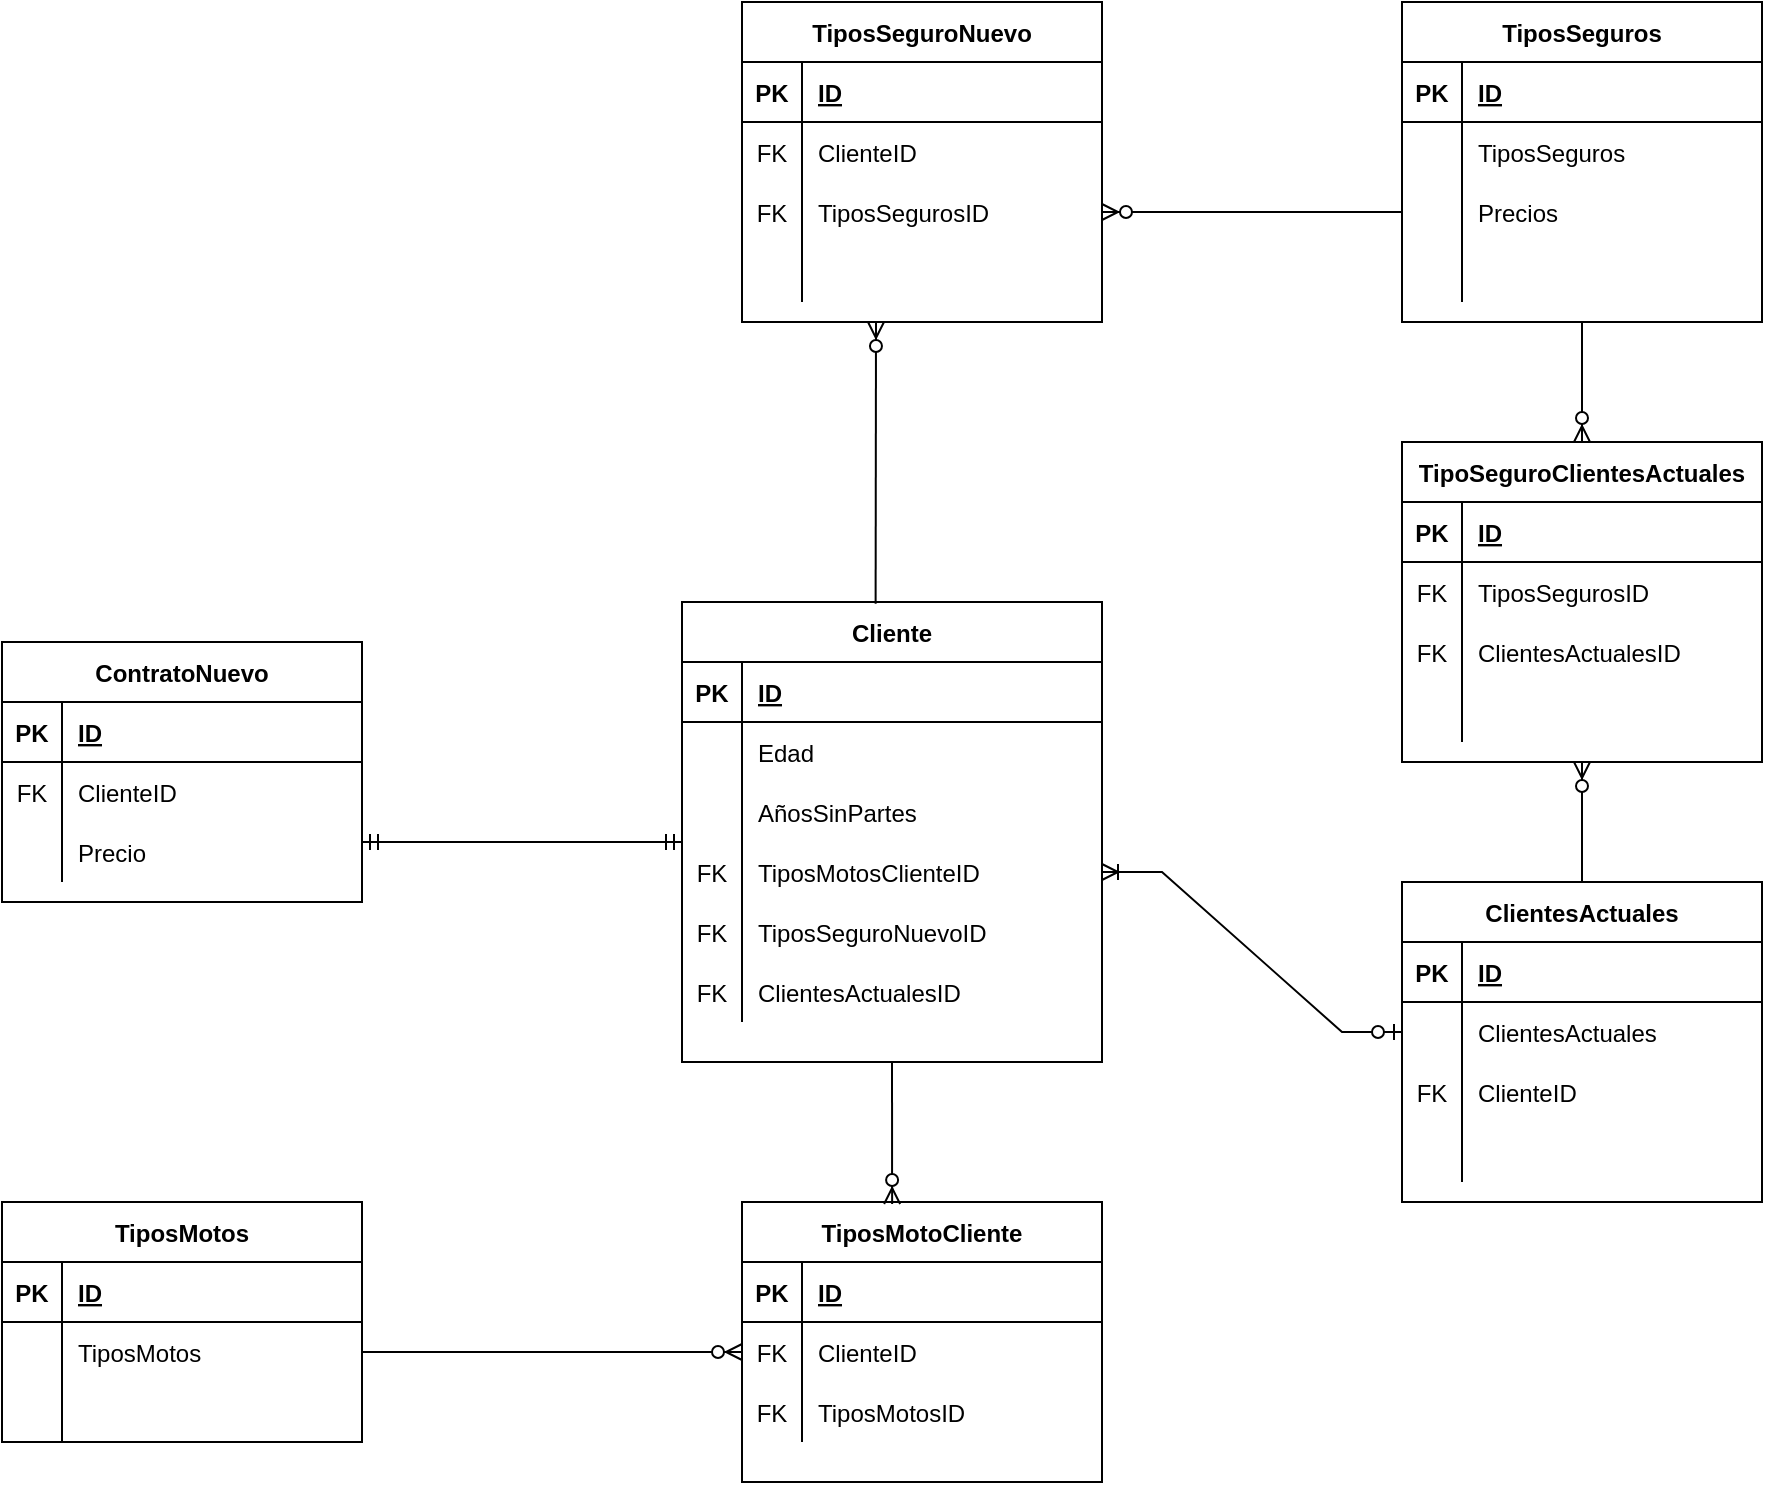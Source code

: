 <mxfile version="15.4.3" type="github">
  <diagram id="MGMmXEbCB--CvfR5ZTO_" name="Page-1">
    <mxGraphModel dx="2249" dy="1963" grid="1" gridSize="10" guides="1" tooltips="1" connect="1" arrows="1" fold="1" page="1" pageScale="1" pageWidth="827" pageHeight="1169" math="0" shadow="0">
      <root>
        <mxCell id="0" />
        <mxCell id="1" parent="0" />
        <mxCell id="Jpu32z4uMut7vai23h72-1" value="Cliente" style="shape=table;startSize=30;container=1;collapsible=1;childLayout=tableLayout;fixedRows=1;rowLines=0;fontStyle=1;align=center;resizeLast=1;" parent="1" vertex="1">
          <mxGeometry x="280" y="260" width="210" height="230" as="geometry" />
        </mxCell>
        <mxCell id="Jpu32z4uMut7vai23h72-2" value="" style="shape=partialRectangle;collapsible=0;dropTarget=0;pointerEvents=0;fillColor=none;top=0;left=0;bottom=1;right=0;points=[[0,0.5],[1,0.5]];portConstraint=eastwest;" parent="Jpu32z4uMut7vai23h72-1" vertex="1">
          <mxGeometry y="30" width="210" height="30" as="geometry" />
        </mxCell>
        <mxCell id="Jpu32z4uMut7vai23h72-3" value="PK" style="shape=partialRectangle;connectable=0;fillColor=none;top=0;left=0;bottom=0;right=0;fontStyle=1;overflow=hidden;" parent="Jpu32z4uMut7vai23h72-2" vertex="1">
          <mxGeometry width="30" height="30" as="geometry">
            <mxRectangle width="30" height="30" as="alternateBounds" />
          </mxGeometry>
        </mxCell>
        <mxCell id="Jpu32z4uMut7vai23h72-4" value="ID" style="shape=partialRectangle;connectable=0;fillColor=none;top=0;left=0;bottom=0;right=0;align=left;spacingLeft=6;fontStyle=5;overflow=hidden;" parent="Jpu32z4uMut7vai23h72-2" vertex="1">
          <mxGeometry x="30" width="180" height="30" as="geometry">
            <mxRectangle width="180" height="30" as="alternateBounds" />
          </mxGeometry>
        </mxCell>
        <mxCell id="euBVYlFHVU6RpkwEVcd1-79" value="" style="shape=partialRectangle;collapsible=0;dropTarget=0;pointerEvents=0;fillColor=none;top=0;left=0;bottom=0;right=0;points=[[0,0.5],[1,0.5]];portConstraint=eastwest;" vertex="1" parent="Jpu32z4uMut7vai23h72-1">
          <mxGeometry y="60" width="210" height="30" as="geometry" />
        </mxCell>
        <mxCell id="euBVYlFHVU6RpkwEVcd1-80" value="" style="shape=partialRectangle;connectable=0;fillColor=none;top=0;left=0;bottom=0;right=0;editable=1;overflow=hidden;" vertex="1" parent="euBVYlFHVU6RpkwEVcd1-79">
          <mxGeometry width="30" height="30" as="geometry">
            <mxRectangle width="30" height="30" as="alternateBounds" />
          </mxGeometry>
        </mxCell>
        <mxCell id="euBVYlFHVU6RpkwEVcd1-81" value="Edad" style="shape=partialRectangle;connectable=0;fillColor=none;top=0;left=0;bottom=0;right=0;align=left;spacingLeft=6;overflow=hidden;" vertex="1" parent="euBVYlFHVU6RpkwEVcd1-79">
          <mxGeometry x="30" width="180" height="30" as="geometry">
            <mxRectangle width="180" height="30" as="alternateBounds" />
          </mxGeometry>
        </mxCell>
        <mxCell id="euBVYlFHVU6RpkwEVcd1-60" value="" style="shape=partialRectangle;collapsible=0;dropTarget=0;pointerEvents=0;fillColor=none;top=0;left=0;bottom=0;right=0;points=[[0,0.5],[1,0.5]];portConstraint=eastwest;" vertex="1" parent="Jpu32z4uMut7vai23h72-1">
          <mxGeometry y="90" width="210" height="30" as="geometry" />
        </mxCell>
        <mxCell id="euBVYlFHVU6RpkwEVcd1-61" value="" style="shape=partialRectangle;connectable=0;fillColor=none;top=0;left=0;bottom=0;right=0;editable=1;overflow=hidden;" vertex="1" parent="euBVYlFHVU6RpkwEVcd1-60">
          <mxGeometry width="30" height="30" as="geometry">
            <mxRectangle width="30" height="30" as="alternateBounds" />
          </mxGeometry>
        </mxCell>
        <mxCell id="euBVYlFHVU6RpkwEVcd1-62" value="AñosSinPartes" style="shape=partialRectangle;connectable=0;fillColor=none;top=0;left=0;bottom=0;right=0;align=left;spacingLeft=6;overflow=hidden;" vertex="1" parent="euBVYlFHVU6RpkwEVcd1-60">
          <mxGeometry x="30" width="180" height="30" as="geometry">
            <mxRectangle width="180" height="30" as="alternateBounds" />
          </mxGeometry>
        </mxCell>
        <mxCell id="Jpu32z4uMut7vai23h72-11" value="" style="shape=partialRectangle;collapsible=0;dropTarget=0;pointerEvents=0;fillColor=none;top=0;left=0;bottom=0;right=0;points=[[0,0.5],[1,0.5]];portConstraint=eastwest;" parent="Jpu32z4uMut7vai23h72-1" vertex="1">
          <mxGeometry y="120" width="210" height="30" as="geometry" />
        </mxCell>
        <mxCell id="Jpu32z4uMut7vai23h72-12" value="FK" style="shape=partialRectangle;connectable=0;fillColor=none;top=0;left=0;bottom=0;right=0;editable=1;overflow=hidden;" parent="Jpu32z4uMut7vai23h72-11" vertex="1">
          <mxGeometry width="30" height="30" as="geometry">
            <mxRectangle width="30" height="30" as="alternateBounds" />
          </mxGeometry>
        </mxCell>
        <mxCell id="Jpu32z4uMut7vai23h72-13" value="TiposMotosClienteID" style="shape=partialRectangle;connectable=0;fillColor=none;top=0;left=0;bottom=0;right=0;align=left;spacingLeft=6;overflow=hidden;" parent="Jpu32z4uMut7vai23h72-11" vertex="1">
          <mxGeometry x="30" width="180" height="30" as="geometry">
            <mxRectangle width="180" height="30" as="alternateBounds" />
          </mxGeometry>
        </mxCell>
        <mxCell id="Jpu32z4uMut7vai23h72-110" value="" style="shape=partialRectangle;collapsible=0;dropTarget=0;pointerEvents=0;fillColor=none;top=0;left=0;bottom=0;right=0;points=[[0,0.5],[1,0.5]];portConstraint=eastwest;" parent="Jpu32z4uMut7vai23h72-1" vertex="1">
          <mxGeometry y="150" width="210" height="30" as="geometry" />
        </mxCell>
        <mxCell id="Jpu32z4uMut7vai23h72-111" value="FK" style="shape=partialRectangle;connectable=0;fillColor=none;top=0;left=0;bottom=0;right=0;editable=1;overflow=hidden;" parent="Jpu32z4uMut7vai23h72-110" vertex="1">
          <mxGeometry width="30" height="30" as="geometry">
            <mxRectangle width="30" height="30" as="alternateBounds" />
          </mxGeometry>
        </mxCell>
        <mxCell id="Jpu32z4uMut7vai23h72-112" value="TiposSeguroNuevoID" style="shape=partialRectangle;connectable=0;fillColor=none;top=0;left=0;bottom=0;right=0;align=left;spacingLeft=6;overflow=hidden;" parent="Jpu32z4uMut7vai23h72-110" vertex="1">
          <mxGeometry x="30" width="180" height="30" as="geometry">
            <mxRectangle width="180" height="30" as="alternateBounds" />
          </mxGeometry>
        </mxCell>
        <mxCell id="euBVYlFHVU6RpkwEVcd1-119" value="" style="shape=partialRectangle;collapsible=0;dropTarget=0;pointerEvents=0;fillColor=none;top=0;left=0;bottom=0;right=0;points=[[0,0.5],[1,0.5]];portConstraint=eastwest;" vertex="1" parent="Jpu32z4uMut7vai23h72-1">
          <mxGeometry y="180" width="210" height="30" as="geometry" />
        </mxCell>
        <mxCell id="euBVYlFHVU6RpkwEVcd1-120" value="FK" style="shape=partialRectangle;connectable=0;fillColor=none;top=0;left=0;bottom=0;right=0;editable=1;overflow=hidden;" vertex="1" parent="euBVYlFHVU6RpkwEVcd1-119">
          <mxGeometry width="30" height="30" as="geometry">
            <mxRectangle width="30" height="30" as="alternateBounds" />
          </mxGeometry>
        </mxCell>
        <mxCell id="euBVYlFHVU6RpkwEVcd1-121" value="ClientesActualesID" style="shape=partialRectangle;connectable=0;fillColor=none;top=0;left=0;bottom=0;right=0;align=left;spacingLeft=6;overflow=hidden;" vertex="1" parent="euBVYlFHVU6RpkwEVcd1-119">
          <mxGeometry x="30" width="180" height="30" as="geometry">
            <mxRectangle width="180" height="30" as="alternateBounds" />
          </mxGeometry>
        </mxCell>
        <mxCell id="Jpu32z4uMut7vai23h72-14" value="TiposMotos" style="shape=table;startSize=30;container=1;collapsible=1;childLayout=tableLayout;fixedRows=1;rowLines=0;fontStyle=1;align=center;resizeLast=1;" parent="1" vertex="1">
          <mxGeometry x="-60" y="560" width="180" height="120" as="geometry" />
        </mxCell>
        <mxCell id="Jpu32z4uMut7vai23h72-15" value="" style="shape=partialRectangle;collapsible=0;dropTarget=0;pointerEvents=0;fillColor=none;top=0;left=0;bottom=1;right=0;points=[[0,0.5],[1,0.5]];portConstraint=eastwest;" parent="Jpu32z4uMut7vai23h72-14" vertex="1">
          <mxGeometry y="30" width="180" height="30" as="geometry" />
        </mxCell>
        <mxCell id="Jpu32z4uMut7vai23h72-16" value="PK" style="shape=partialRectangle;connectable=0;fillColor=none;top=0;left=0;bottom=0;right=0;fontStyle=1;overflow=hidden;" parent="Jpu32z4uMut7vai23h72-15" vertex="1">
          <mxGeometry width="30" height="30" as="geometry">
            <mxRectangle width="30" height="30" as="alternateBounds" />
          </mxGeometry>
        </mxCell>
        <mxCell id="Jpu32z4uMut7vai23h72-17" value="ID" style="shape=partialRectangle;connectable=0;fillColor=none;top=0;left=0;bottom=0;right=0;align=left;spacingLeft=6;fontStyle=5;overflow=hidden;" parent="Jpu32z4uMut7vai23h72-15" vertex="1">
          <mxGeometry x="30" width="150" height="30" as="geometry">
            <mxRectangle width="150" height="30" as="alternateBounds" />
          </mxGeometry>
        </mxCell>
        <mxCell id="Jpu32z4uMut7vai23h72-18" value="" style="shape=partialRectangle;collapsible=0;dropTarget=0;pointerEvents=0;fillColor=none;top=0;left=0;bottom=0;right=0;points=[[0,0.5],[1,0.5]];portConstraint=eastwest;" parent="Jpu32z4uMut7vai23h72-14" vertex="1">
          <mxGeometry y="60" width="180" height="30" as="geometry" />
        </mxCell>
        <mxCell id="Jpu32z4uMut7vai23h72-19" value="" style="shape=partialRectangle;connectable=0;fillColor=none;top=0;left=0;bottom=0;right=0;editable=1;overflow=hidden;" parent="Jpu32z4uMut7vai23h72-18" vertex="1">
          <mxGeometry width="30" height="30" as="geometry">
            <mxRectangle width="30" height="30" as="alternateBounds" />
          </mxGeometry>
        </mxCell>
        <mxCell id="Jpu32z4uMut7vai23h72-20" value="TiposMotos" style="shape=partialRectangle;connectable=0;fillColor=none;top=0;left=0;bottom=0;right=0;align=left;spacingLeft=6;overflow=hidden;" parent="Jpu32z4uMut7vai23h72-18" vertex="1">
          <mxGeometry x="30" width="150" height="30" as="geometry">
            <mxRectangle width="150" height="30" as="alternateBounds" />
          </mxGeometry>
        </mxCell>
        <mxCell id="Jpu32z4uMut7vai23h72-28" value="" style="shape=partialRectangle;collapsible=0;dropTarget=0;pointerEvents=0;fillColor=none;top=0;left=0;bottom=0;right=0;points=[[0,0.5],[1,0.5]];portConstraint=eastwest;" parent="Jpu32z4uMut7vai23h72-14" vertex="1">
          <mxGeometry y="90" width="180" height="30" as="geometry" />
        </mxCell>
        <mxCell id="Jpu32z4uMut7vai23h72-29" value="" style="shape=partialRectangle;connectable=0;fillColor=none;top=0;left=0;bottom=0;right=0;editable=1;overflow=hidden;" parent="Jpu32z4uMut7vai23h72-28" vertex="1">
          <mxGeometry width="30" height="30" as="geometry">
            <mxRectangle width="30" height="30" as="alternateBounds" />
          </mxGeometry>
        </mxCell>
        <mxCell id="Jpu32z4uMut7vai23h72-30" value="" style="shape=partialRectangle;connectable=0;fillColor=none;top=0;left=0;bottom=0;right=0;align=left;spacingLeft=6;overflow=hidden;" parent="Jpu32z4uMut7vai23h72-28" vertex="1">
          <mxGeometry x="30" width="150" height="30" as="geometry">
            <mxRectangle width="150" height="30" as="alternateBounds" />
          </mxGeometry>
        </mxCell>
        <mxCell id="Jpu32z4uMut7vai23h72-36" value="TiposSeguros" style="shape=table;startSize=30;container=1;collapsible=1;childLayout=tableLayout;fixedRows=1;rowLines=0;fontStyle=1;align=center;resizeLast=1;" parent="1" vertex="1">
          <mxGeometry x="640" y="-40" width="180" height="160" as="geometry" />
        </mxCell>
        <mxCell id="Jpu32z4uMut7vai23h72-37" value="" style="shape=partialRectangle;collapsible=0;dropTarget=0;pointerEvents=0;fillColor=none;top=0;left=0;bottom=1;right=0;points=[[0,0.5],[1,0.5]];portConstraint=eastwest;" parent="Jpu32z4uMut7vai23h72-36" vertex="1">
          <mxGeometry y="30" width="180" height="30" as="geometry" />
        </mxCell>
        <mxCell id="Jpu32z4uMut7vai23h72-38" value="PK" style="shape=partialRectangle;connectable=0;fillColor=none;top=0;left=0;bottom=0;right=0;fontStyle=1;overflow=hidden;" parent="Jpu32z4uMut7vai23h72-37" vertex="1">
          <mxGeometry width="30" height="30" as="geometry">
            <mxRectangle width="30" height="30" as="alternateBounds" />
          </mxGeometry>
        </mxCell>
        <mxCell id="Jpu32z4uMut7vai23h72-39" value="ID" style="shape=partialRectangle;connectable=0;fillColor=none;top=0;left=0;bottom=0;right=0;align=left;spacingLeft=6;fontStyle=5;overflow=hidden;" parent="Jpu32z4uMut7vai23h72-37" vertex="1">
          <mxGeometry x="30" width="150" height="30" as="geometry">
            <mxRectangle width="150" height="30" as="alternateBounds" />
          </mxGeometry>
        </mxCell>
        <mxCell id="Jpu32z4uMut7vai23h72-40" value="" style="shape=partialRectangle;collapsible=0;dropTarget=0;pointerEvents=0;fillColor=none;top=0;left=0;bottom=0;right=0;points=[[0,0.5],[1,0.5]];portConstraint=eastwest;" parent="Jpu32z4uMut7vai23h72-36" vertex="1">
          <mxGeometry y="60" width="180" height="30" as="geometry" />
        </mxCell>
        <mxCell id="Jpu32z4uMut7vai23h72-41" value="" style="shape=partialRectangle;connectable=0;fillColor=none;top=0;left=0;bottom=0;right=0;editable=1;overflow=hidden;" parent="Jpu32z4uMut7vai23h72-40" vertex="1">
          <mxGeometry width="30" height="30" as="geometry">
            <mxRectangle width="30" height="30" as="alternateBounds" />
          </mxGeometry>
        </mxCell>
        <mxCell id="Jpu32z4uMut7vai23h72-42" value="TiposSeguros" style="shape=partialRectangle;connectable=0;fillColor=none;top=0;left=0;bottom=0;right=0;align=left;spacingLeft=6;overflow=hidden;" parent="Jpu32z4uMut7vai23h72-40" vertex="1">
          <mxGeometry x="30" width="150" height="30" as="geometry">
            <mxRectangle width="150" height="30" as="alternateBounds" />
          </mxGeometry>
        </mxCell>
        <mxCell id="Jpu32z4uMut7vai23h72-43" value="" style="shape=partialRectangle;collapsible=0;dropTarget=0;pointerEvents=0;fillColor=none;top=0;left=0;bottom=0;right=0;points=[[0,0.5],[1,0.5]];portConstraint=eastwest;" parent="Jpu32z4uMut7vai23h72-36" vertex="1">
          <mxGeometry y="90" width="180" height="30" as="geometry" />
        </mxCell>
        <mxCell id="Jpu32z4uMut7vai23h72-44" value="" style="shape=partialRectangle;connectable=0;fillColor=none;top=0;left=0;bottom=0;right=0;editable=1;overflow=hidden;" parent="Jpu32z4uMut7vai23h72-43" vertex="1">
          <mxGeometry width="30" height="30" as="geometry">
            <mxRectangle width="30" height="30" as="alternateBounds" />
          </mxGeometry>
        </mxCell>
        <mxCell id="Jpu32z4uMut7vai23h72-45" value="Precios" style="shape=partialRectangle;connectable=0;fillColor=none;top=0;left=0;bottom=0;right=0;align=left;spacingLeft=6;overflow=hidden;" parent="Jpu32z4uMut7vai23h72-43" vertex="1">
          <mxGeometry x="30" width="150" height="30" as="geometry">
            <mxRectangle width="150" height="30" as="alternateBounds" />
          </mxGeometry>
        </mxCell>
        <mxCell id="Jpu32z4uMut7vai23h72-50" value="" style="shape=partialRectangle;collapsible=0;dropTarget=0;pointerEvents=0;fillColor=none;top=0;left=0;bottom=0;right=0;points=[[0,0.5],[1,0.5]];portConstraint=eastwest;" parent="Jpu32z4uMut7vai23h72-36" vertex="1">
          <mxGeometry y="120" width="180" height="30" as="geometry" />
        </mxCell>
        <mxCell id="Jpu32z4uMut7vai23h72-51" value="" style="shape=partialRectangle;connectable=0;fillColor=none;top=0;left=0;bottom=0;right=0;editable=1;overflow=hidden;" parent="Jpu32z4uMut7vai23h72-50" vertex="1">
          <mxGeometry width="30" height="30" as="geometry">
            <mxRectangle width="30" height="30" as="alternateBounds" />
          </mxGeometry>
        </mxCell>
        <mxCell id="Jpu32z4uMut7vai23h72-52" value="" style="shape=partialRectangle;connectable=0;fillColor=none;top=0;left=0;bottom=0;right=0;align=left;spacingLeft=6;overflow=hidden;" parent="Jpu32z4uMut7vai23h72-50" vertex="1">
          <mxGeometry x="30" width="150" height="30" as="geometry">
            <mxRectangle width="150" height="30" as="alternateBounds" />
          </mxGeometry>
        </mxCell>
        <mxCell id="euBVYlFHVU6RpkwEVcd1-3" value="TiposSeguroNuevo" style="shape=table;startSize=30;container=1;collapsible=1;childLayout=tableLayout;fixedRows=1;rowLines=0;fontStyle=1;align=center;resizeLast=1;" vertex="1" parent="1">
          <mxGeometry x="310" y="-40" width="180" height="160" as="geometry" />
        </mxCell>
        <mxCell id="euBVYlFHVU6RpkwEVcd1-4" value="" style="shape=partialRectangle;collapsible=0;dropTarget=0;pointerEvents=0;fillColor=none;top=0;left=0;bottom=1;right=0;points=[[0,0.5],[1,0.5]];portConstraint=eastwest;" vertex="1" parent="euBVYlFHVU6RpkwEVcd1-3">
          <mxGeometry y="30" width="180" height="30" as="geometry" />
        </mxCell>
        <mxCell id="euBVYlFHVU6RpkwEVcd1-5" value="PK" style="shape=partialRectangle;connectable=0;fillColor=none;top=0;left=0;bottom=0;right=0;fontStyle=1;overflow=hidden;" vertex="1" parent="euBVYlFHVU6RpkwEVcd1-4">
          <mxGeometry width="30" height="30" as="geometry">
            <mxRectangle width="30" height="30" as="alternateBounds" />
          </mxGeometry>
        </mxCell>
        <mxCell id="euBVYlFHVU6RpkwEVcd1-6" value="ID" style="shape=partialRectangle;connectable=0;fillColor=none;top=0;left=0;bottom=0;right=0;align=left;spacingLeft=6;fontStyle=5;overflow=hidden;" vertex="1" parent="euBVYlFHVU6RpkwEVcd1-4">
          <mxGeometry x="30" width="150" height="30" as="geometry">
            <mxRectangle width="150" height="30" as="alternateBounds" />
          </mxGeometry>
        </mxCell>
        <mxCell id="euBVYlFHVU6RpkwEVcd1-7" value="" style="shape=partialRectangle;collapsible=0;dropTarget=0;pointerEvents=0;fillColor=none;top=0;left=0;bottom=0;right=0;points=[[0,0.5],[1,0.5]];portConstraint=eastwest;" vertex="1" parent="euBVYlFHVU6RpkwEVcd1-3">
          <mxGeometry y="60" width="180" height="30" as="geometry" />
        </mxCell>
        <mxCell id="euBVYlFHVU6RpkwEVcd1-8" value="FK" style="shape=partialRectangle;connectable=0;fillColor=none;top=0;left=0;bottom=0;right=0;editable=1;overflow=hidden;" vertex="1" parent="euBVYlFHVU6RpkwEVcd1-7">
          <mxGeometry width="30" height="30" as="geometry">
            <mxRectangle width="30" height="30" as="alternateBounds" />
          </mxGeometry>
        </mxCell>
        <mxCell id="euBVYlFHVU6RpkwEVcd1-9" value="ClienteID" style="shape=partialRectangle;connectable=0;fillColor=none;top=0;left=0;bottom=0;right=0;align=left;spacingLeft=6;overflow=hidden;" vertex="1" parent="euBVYlFHVU6RpkwEVcd1-7">
          <mxGeometry x="30" width="150" height="30" as="geometry">
            <mxRectangle width="150" height="30" as="alternateBounds" />
          </mxGeometry>
        </mxCell>
        <mxCell id="euBVYlFHVU6RpkwEVcd1-10" value="" style="shape=partialRectangle;collapsible=0;dropTarget=0;pointerEvents=0;fillColor=none;top=0;left=0;bottom=0;right=0;points=[[0,0.5],[1,0.5]];portConstraint=eastwest;" vertex="1" parent="euBVYlFHVU6RpkwEVcd1-3">
          <mxGeometry y="90" width="180" height="30" as="geometry" />
        </mxCell>
        <mxCell id="euBVYlFHVU6RpkwEVcd1-11" value="FK" style="shape=partialRectangle;connectable=0;fillColor=none;top=0;left=0;bottom=0;right=0;editable=1;overflow=hidden;" vertex="1" parent="euBVYlFHVU6RpkwEVcd1-10">
          <mxGeometry width="30" height="30" as="geometry">
            <mxRectangle width="30" height="30" as="alternateBounds" />
          </mxGeometry>
        </mxCell>
        <mxCell id="euBVYlFHVU6RpkwEVcd1-12" value="TiposSegurosID" style="shape=partialRectangle;connectable=0;fillColor=none;top=0;left=0;bottom=0;right=0;align=left;spacingLeft=6;overflow=hidden;" vertex="1" parent="euBVYlFHVU6RpkwEVcd1-10">
          <mxGeometry x="30" width="150" height="30" as="geometry">
            <mxRectangle width="150" height="30" as="alternateBounds" />
          </mxGeometry>
        </mxCell>
        <mxCell id="euBVYlFHVU6RpkwEVcd1-13" value="" style="shape=partialRectangle;collapsible=0;dropTarget=0;pointerEvents=0;fillColor=none;top=0;left=0;bottom=0;right=0;points=[[0,0.5],[1,0.5]];portConstraint=eastwest;" vertex="1" parent="euBVYlFHVU6RpkwEVcd1-3">
          <mxGeometry y="120" width="180" height="30" as="geometry" />
        </mxCell>
        <mxCell id="euBVYlFHVU6RpkwEVcd1-14" value="" style="shape=partialRectangle;connectable=0;fillColor=none;top=0;left=0;bottom=0;right=0;editable=1;overflow=hidden;" vertex="1" parent="euBVYlFHVU6RpkwEVcd1-13">
          <mxGeometry width="30" height="30" as="geometry">
            <mxRectangle width="30" height="30" as="alternateBounds" />
          </mxGeometry>
        </mxCell>
        <mxCell id="euBVYlFHVU6RpkwEVcd1-15" value="" style="shape=partialRectangle;connectable=0;fillColor=none;top=0;left=0;bottom=0;right=0;align=left;spacingLeft=6;overflow=hidden;" vertex="1" parent="euBVYlFHVU6RpkwEVcd1-13">
          <mxGeometry x="30" width="150" height="30" as="geometry">
            <mxRectangle width="150" height="30" as="alternateBounds" />
          </mxGeometry>
        </mxCell>
        <mxCell id="euBVYlFHVU6RpkwEVcd1-17" value="" style="edgeStyle=entityRelationEdgeStyle;fontSize=12;html=1;endArrow=ERzeroToMany;endFill=1;rounded=0;entryX=1;entryY=0.5;entryDx=0;entryDy=0;" edge="1" parent="1" source="Jpu32z4uMut7vai23h72-43" target="euBVYlFHVU6RpkwEVcd1-10">
          <mxGeometry width="100" height="100" relative="1" as="geometry">
            <mxPoint x="360" y="260" as="sourcePoint" />
            <mxPoint x="460" y="160" as="targetPoint" />
          </mxGeometry>
        </mxCell>
        <mxCell id="euBVYlFHVU6RpkwEVcd1-18" value="" style="fontSize=12;html=1;endArrow=ERzeroToMany;endFill=1;rounded=0;exitX=0.461;exitY=0.004;exitDx=0;exitDy=0;exitPerimeter=0;" edge="1" parent="1" source="Jpu32z4uMut7vai23h72-1">
          <mxGeometry width="100" height="100" relative="1" as="geometry">
            <mxPoint x="360" y="260" as="sourcePoint" />
            <mxPoint x="377" y="120" as="targetPoint" />
          </mxGeometry>
        </mxCell>
        <mxCell id="euBVYlFHVU6RpkwEVcd1-19" value="TiposMotoCliente" style="shape=table;startSize=30;container=1;collapsible=1;childLayout=tableLayout;fixedRows=1;rowLines=0;fontStyle=1;align=center;resizeLast=1;" vertex="1" parent="1">
          <mxGeometry x="310" y="560" width="180" height="140" as="geometry" />
        </mxCell>
        <mxCell id="euBVYlFHVU6RpkwEVcd1-20" value="" style="shape=partialRectangle;collapsible=0;dropTarget=0;pointerEvents=0;fillColor=none;top=0;left=0;bottom=1;right=0;points=[[0,0.5],[1,0.5]];portConstraint=eastwest;" vertex="1" parent="euBVYlFHVU6RpkwEVcd1-19">
          <mxGeometry y="30" width="180" height="30" as="geometry" />
        </mxCell>
        <mxCell id="euBVYlFHVU6RpkwEVcd1-21" value="PK" style="shape=partialRectangle;connectable=0;fillColor=none;top=0;left=0;bottom=0;right=0;fontStyle=1;overflow=hidden;" vertex="1" parent="euBVYlFHVU6RpkwEVcd1-20">
          <mxGeometry width="30" height="30" as="geometry">
            <mxRectangle width="30" height="30" as="alternateBounds" />
          </mxGeometry>
        </mxCell>
        <mxCell id="euBVYlFHVU6RpkwEVcd1-22" value="ID" style="shape=partialRectangle;connectable=0;fillColor=none;top=0;left=0;bottom=0;right=0;align=left;spacingLeft=6;fontStyle=5;overflow=hidden;" vertex="1" parent="euBVYlFHVU6RpkwEVcd1-20">
          <mxGeometry x="30" width="150" height="30" as="geometry">
            <mxRectangle width="150" height="30" as="alternateBounds" />
          </mxGeometry>
        </mxCell>
        <mxCell id="euBVYlFHVU6RpkwEVcd1-23" value="" style="shape=partialRectangle;collapsible=0;dropTarget=0;pointerEvents=0;fillColor=none;top=0;left=0;bottom=0;right=0;points=[[0,0.5],[1,0.5]];portConstraint=eastwest;" vertex="1" parent="euBVYlFHVU6RpkwEVcd1-19">
          <mxGeometry y="60" width="180" height="30" as="geometry" />
        </mxCell>
        <mxCell id="euBVYlFHVU6RpkwEVcd1-24" value="FK" style="shape=partialRectangle;connectable=0;fillColor=none;top=0;left=0;bottom=0;right=0;editable=1;overflow=hidden;" vertex="1" parent="euBVYlFHVU6RpkwEVcd1-23">
          <mxGeometry width="30" height="30" as="geometry">
            <mxRectangle width="30" height="30" as="alternateBounds" />
          </mxGeometry>
        </mxCell>
        <mxCell id="euBVYlFHVU6RpkwEVcd1-25" value="ClienteID" style="shape=partialRectangle;connectable=0;fillColor=none;top=0;left=0;bottom=0;right=0;align=left;spacingLeft=6;overflow=hidden;" vertex="1" parent="euBVYlFHVU6RpkwEVcd1-23">
          <mxGeometry x="30" width="150" height="30" as="geometry">
            <mxRectangle width="150" height="30" as="alternateBounds" />
          </mxGeometry>
        </mxCell>
        <mxCell id="euBVYlFHVU6RpkwEVcd1-26" value="" style="shape=partialRectangle;collapsible=0;dropTarget=0;pointerEvents=0;fillColor=none;top=0;left=0;bottom=0;right=0;points=[[0,0.5],[1,0.5]];portConstraint=eastwest;" vertex="1" parent="euBVYlFHVU6RpkwEVcd1-19">
          <mxGeometry y="90" width="180" height="30" as="geometry" />
        </mxCell>
        <mxCell id="euBVYlFHVU6RpkwEVcd1-27" value="FK" style="shape=partialRectangle;connectable=0;fillColor=none;top=0;left=0;bottom=0;right=0;editable=1;overflow=hidden;" vertex="1" parent="euBVYlFHVU6RpkwEVcd1-26">
          <mxGeometry width="30" height="30" as="geometry">
            <mxRectangle width="30" height="30" as="alternateBounds" />
          </mxGeometry>
        </mxCell>
        <mxCell id="euBVYlFHVU6RpkwEVcd1-28" value="TiposMotosID" style="shape=partialRectangle;connectable=0;fillColor=none;top=0;left=0;bottom=0;right=0;align=left;spacingLeft=6;overflow=hidden;" vertex="1" parent="euBVYlFHVU6RpkwEVcd1-26">
          <mxGeometry x="30" width="150" height="30" as="geometry">
            <mxRectangle width="150" height="30" as="alternateBounds" />
          </mxGeometry>
        </mxCell>
        <mxCell id="euBVYlFHVU6RpkwEVcd1-32" value="" style="edgeStyle=entityRelationEdgeStyle;fontSize=12;html=1;endArrow=ERzeroToMany;endFill=1;rounded=0;entryX=0;entryY=0.5;entryDx=0;entryDy=0;exitX=1;exitY=0.5;exitDx=0;exitDy=0;" edge="1" parent="1" source="Jpu32z4uMut7vai23h72-18" target="euBVYlFHVU6RpkwEVcd1-23">
          <mxGeometry width="100" height="100" relative="1" as="geometry">
            <mxPoint x="360" y="460" as="sourcePoint" />
            <mxPoint x="300" y="690" as="targetPoint" />
          </mxGeometry>
        </mxCell>
        <mxCell id="euBVYlFHVU6RpkwEVcd1-33" value="" style="fontSize=12;html=1;endArrow=ERzeroToMany;endFill=1;rounded=0;exitX=0.5;exitY=1;exitDx=0;exitDy=0;entryX=0.417;entryY=0.007;entryDx=0;entryDy=0;entryPerimeter=0;" edge="1" parent="1" source="Jpu32z4uMut7vai23h72-1" target="euBVYlFHVU6RpkwEVcd1-19">
          <mxGeometry width="100" height="100" relative="1" as="geometry">
            <mxPoint x="360" y="460" as="sourcePoint" />
            <mxPoint x="460" y="360" as="targetPoint" />
          </mxGeometry>
        </mxCell>
        <mxCell id="euBVYlFHVU6RpkwEVcd1-34" value="ContratoNuevo" style="shape=table;startSize=30;container=1;collapsible=1;childLayout=tableLayout;fixedRows=1;rowLines=0;fontStyle=1;align=center;resizeLast=1;" vertex="1" parent="1">
          <mxGeometry x="-60" y="280" width="180" height="130" as="geometry" />
        </mxCell>
        <mxCell id="euBVYlFHVU6RpkwEVcd1-35" value="" style="shape=partialRectangle;collapsible=0;dropTarget=0;pointerEvents=0;fillColor=none;top=0;left=0;bottom=1;right=0;points=[[0,0.5],[1,0.5]];portConstraint=eastwest;" vertex="1" parent="euBVYlFHVU6RpkwEVcd1-34">
          <mxGeometry y="30" width="180" height="30" as="geometry" />
        </mxCell>
        <mxCell id="euBVYlFHVU6RpkwEVcd1-36" value="PK" style="shape=partialRectangle;connectable=0;fillColor=none;top=0;left=0;bottom=0;right=0;fontStyle=1;overflow=hidden;" vertex="1" parent="euBVYlFHVU6RpkwEVcd1-35">
          <mxGeometry width="30" height="30" as="geometry">
            <mxRectangle width="30" height="30" as="alternateBounds" />
          </mxGeometry>
        </mxCell>
        <mxCell id="euBVYlFHVU6RpkwEVcd1-37" value="ID" style="shape=partialRectangle;connectable=0;fillColor=none;top=0;left=0;bottom=0;right=0;align=left;spacingLeft=6;fontStyle=5;overflow=hidden;" vertex="1" parent="euBVYlFHVU6RpkwEVcd1-35">
          <mxGeometry x="30" width="150" height="30" as="geometry">
            <mxRectangle width="150" height="30" as="alternateBounds" />
          </mxGeometry>
        </mxCell>
        <mxCell id="euBVYlFHVU6RpkwEVcd1-54" value="" style="shape=partialRectangle;collapsible=0;dropTarget=0;pointerEvents=0;fillColor=none;top=0;left=0;bottom=0;right=0;points=[[0,0.5],[1,0.5]];portConstraint=eastwest;" vertex="1" parent="euBVYlFHVU6RpkwEVcd1-34">
          <mxGeometry y="60" width="180" height="30" as="geometry" />
        </mxCell>
        <mxCell id="euBVYlFHVU6RpkwEVcd1-55" value="FK" style="shape=partialRectangle;connectable=0;fillColor=none;top=0;left=0;bottom=0;right=0;editable=1;overflow=hidden;" vertex="1" parent="euBVYlFHVU6RpkwEVcd1-54">
          <mxGeometry width="30" height="30" as="geometry">
            <mxRectangle width="30" height="30" as="alternateBounds" />
          </mxGeometry>
        </mxCell>
        <mxCell id="euBVYlFHVU6RpkwEVcd1-56" value="ClienteID" style="shape=partialRectangle;connectable=0;fillColor=none;top=0;left=0;bottom=0;right=0;align=left;spacingLeft=6;overflow=hidden;" vertex="1" parent="euBVYlFHVU6RpkwEVcd1-54">
          <mxGeometry x="30" width="150" height="30" as="geometry">
            <mxRectangle width="150" height="30" as="alternateBounds" />
          </mxGeometry>
        </mxCell>
        <mxCell id="euBVYlFHVU6RpkwEVcd1-44" value="" style="shape=partialRectangle;collapsible=0;dropTarget=0;pointerEvents=0;fillColor=none;top=0;left=0;bottom=0;right=0;points=[[0,0.5],[1,0.5]];portConstraint=eastwest;" vertex="1" parent="euBVYlFHVU6RpkwEVcd1-34">
          <mxGeometry y="90" width="180" height="30" as="geometry" />
        </mxCell>
        <mxCell id="euBVYlFHVU6RpkwEVcd1-45" value="" style="shape=partialRectangle;connectable=0;fillColor=none;top=0;left=0;bottom=0;right=0;editable=1;overflow=hidden;" vertex="1" parent="euBVYlFHVU6RpkwEVcd1-44">
          <mxGeometry width="30" height="30" as="geometry">
            <mxRectangle width="30" height="30" as="alternateBounds" />
          </mxGeometry>
        </mxCell>
        <mxCell id="euBVYlFHVU6RpkwEVcd1-46" value="Precio" style="shape=partialRectangle;connectable=0;fillColor=none;top=0;left=0;bottom=0;right=0;align=left;spacingLeft=6;overflow=hidden;" vertex="1" parent="euBVYlFHVU6RpkwEVcd1-44">
          <mxGeometry x="30" width="150" height="30" as="geometry">
            <mxRectangle width="150" height="30" as="alternateBounds" />
          </mxGeometry>
        </mxCell>
        <mxCell id="euBVYlFHVU6RpkwEVcd1-82" value="" style="fontSize=12;html=1;endArrow=ERmandOne;startArrow=ERmandOne;rounded=0;" edge="1" parent="1">
          <mxGeometry width="100" height="100" relative="1" as="geometry">
            <mxPoint x="280" y="380" as="sourcePoint" />
            <mxPoint x="120" y="380" as="targetPoint" />
          </mxGeometry>
        </mxCell>
        <mxCell id="euBVYlFHVU6RpkwEVcd1-86" value="ClientesActuales" style="shape=table;startSize=30;container=1;collapsible=1;childLayout=tableLayout;fixedRows=1;rowLines=0;fontStyle=1;align=center;resizeLast=1;" vertex="1" parent="1">
          <mxGeometry x="640" y="400" width="180" height="160" as="geometry" />
        </mxCell>
        <mxCell id="euBVYlFHVU6RpkwEVcd1-87" value="" style="shape=partialRectangle;collapsible=0;dropTarget=0;pointerEvents=0;fillColor=none;top=0;left=0;bottom=1;right=0;points=[[0,0.5],[1,0.5]];portConstraint=eastwest;" vertex="1" parent="euBVYlFHVU6RpkwEVcd1-86">
          <mxGeometry y="30" width="180" height="30" as="geometry" />
        </mxCell>
        <mxCell id="euBVYlFHVU6RpkwEVcd1-88" value="PK" style="shape=partialRectangle;connectable=0;fillColor=none;top=0;left=0;bottom=0;right=0;fontStyle=1;overflow=hidden;" vertex="1" parent="euBVYlFHVU6RpkwEVcd1-87">
          <mxGeometry width="30" height="30" as="geometry">
            <mxRectangle width="30" height="30" as="alternateBounds" />
          </mxGeometry>
        </mxCell>
        <mxCell id="euBVYlFHVU6RpkwEVcd1-89" value="ID" style="shape=partialRectangle;connectable=0;fillColor=none;top=0;left=0;bottom=0;right=0;align=left;spacingLeft=6;fontStyle=5;overflow=hidden;" vertex="1" parent="euBVYlFHVU6RpkwEVcd1-87">
          <mxGeometry x="30" width="150" height="30" as="geometry">
            <mxRectangle width="150" height="30" as="alternateBounds" />
          </mxGeometry>
        </mxCell>
        <mxCell id="euBVYlFHVU6RpkwEVcd1-93" value="" style="shape=partialRectangle;collapsible=0;dropTarget=0;pointerEvents=0;fillColor=none;top=0;left=0;bottom=0;right=0;points=[[0,0.5],[1,0.5]];portConstraint=eastwest;" vertex="1" parent="euBVYlFHVU6RpkwEVcd1-86">
          <mxGeometry y="60" width="180" height="30" as="geometry" />
        </mxCell>
        <mxCell id="euBVYlFHVU6RpkwEVcd1-94" value="" style="shape=partialRectangle;connectable=0;fillColor=none;top=0;left=0;bottom=0;right=0;editable=1;overflow=hidden;" vertex="1" parent="euBVYlFHVU6RpkwEVcd1-93">
          <mxGeometry width="30" height="30" as="geometry">
            <mxRectangle width="30" height="30" as="alternateBounds" />
          </mxGeometry>
        </mxCell>
        <mxCell id="euBVYlFHVU6RpkwEVcd1-95" value="ClientesActuales" style="shape=partialRectangle;connectable=0;fillColor=none;top=0;left=0;bottom=0;right=0;align=left;spacingLeft=6;overflow=hidden;" vertex="1" parent="euBVYlFHVU6RpkwEVcd1-93">
          <mxGeometry x="30" width="150" height="30" as="geometry">
            <mxRectangle width="150" height="30" as="alternateBounds" />
          </mxGeometry>
        </mxCell>
        <mxCell id="euBVYlFHVU6RpkwEVcd1-90" value="" style="shape=partialRectangle;collapsible=0;dropTarget=0;pointerEvents=0;fillColor=none;top=0;left=0;bottom=0;right=0;points=[[0,0.5],[1,0.5]];portConstraint=eastwest;" vertex="1" parent="euBVYlFHVU6RpkwEVcd1-86">
          <mxGeometry y="90" width="180" height="30" as="geometry" />
        </mxCell>
        <mxCell id="euBVYlFHVU6RpkwEVcd1-91" value="FK" style="shape=partialRectangle;connectable=0;fillColor=none;top=0;left=0;bottom=0;right=0;editable=1;overflow=hidden;" vertex="1" parent="euBVYlFHVU6RpkwEVcd1-90">
          <mxGeometry width="30" height="30" as="geometry">
            <mxRectangle width="30" height="30" as="alternateBounds" />
          </mxGeometry>
        </mxCell>
        <mxCell id="euBVYlFHVU6RpkwEVcd1-92" value="ClienteID" style="shape=partialRectangle;connectable=0;fillColor=none;top=0;left=0;bottom=0;right=0;align=left;spacingLeft=6;overflow=hidden;" vertex="1" parent="euBVYlFHVU6RpkwEVcd1-90">
          <mxGeometry x="30" width="150" height="30" as="geometry">
            <mxRectangle width="150" height="30" as="alternateBounds" />
          </mxGeometry>
        </mxCell>
        <mxCell id="euBVYlFHVU6RpkwEVcd1-96" value="" style="shape=partialRectangle;collapsible=0;dropTarget=0;pointerEvents=0;fillColor=none;top=0;left=0;bottom=0;right=0;points=[[0,0.5],[1,0.5]];portConstraint=eastwest;" vertex="1" parent="euBVYlFHVU6RpkwEVcd1-86">
          <mxGeometry y="120" width="180" height="30" as="geometry" />
        </mxCell>
        <mxCell id="euBVYlFHVU6RpkwEVcd1-97" value="" style="shape=partialRectangle;connectable=0;fillColor=none;top=0;left=0;bottom=0;right=0;editable=1;overflow=hidden;" vertex="1" parent="euBVYlFHVU6RpkwEVcd1-96">
          <mxGeometry width="30" height="30" as="geometry">
            <mxRectangle width="30" height="30" as="alternateBounds" />
          </mxGeometry>
        </mxCell>
        <mxCell id="euBVYlFHVU6RpkwEVcd1-98" value="" style="shape=partialRectangle;connectable=0;fillColor=none;top=0;left=0;bottom=0;right=0;align=left;spacingLeft=6;overflow=hidden;" vertex="1" parent="euBVYlFHVU6RpkwEVcd1-96">
          <mxGeometry x="30" width="150" height="30" as="geometry">
            <mxRectangle width="150" height="30" as="alternateBounds" />
          </mxGeometry>
        </mxCell>
        <mxCell id="euBVYlFHVU6RpkwEVcd1-101" value="TipoSeguroClientesActuales" style="shape=table;startSize=30;container=1;collapsible=1;childLayout=tableLayout;fixedRows=1;rowLines=0;fontStyle=1;align=center;resizeLast=1;" vertex="1" parent="1">
          <mxGeometry x="640" y="180" width="180" height="160" as="geometry" />
        </mxCell>
        <mxCell id="euBVYlFHVU6RpkwEVcd1-102" value="" style="shape=partialRectangle;collapsible=0;dropTarget=0;pointerEvents=0;fillColor=none;top=0;left=0;bottom=1;right=0;points=[[0,0.5],[1,0.5]];portConstraint=eastwest;" vertex="1" parent="euBVYlFHVU6RpkwEVcd1-101">
          <mxGeometry y="30" width="180" height="30" as="geometry" />
        </mxCell>
        <mxCell id="euBVYlFHVU6RpkwEVcd1-103" value="PK" style="shape=partialRectangle;connectable=0;fillColor=none;top=0;left=0;bottom=0;right=0;fontStyle=1;overflow=hidden;" vertex="1" parent="euBVYlFHVU6RpkwEVcd1-102">
          <mxGeometry width="30" height="30" as="geometry">
            <mxRectangle width="30" height="30" as="alternateBounds" />
          </mxGeometry>
        </mxCell>
        <mxCell id="euBVYlFHVU6RpkwEVcd1-104" value="ID" style="shape=partialRectangle;connectable=0;fillColor=none;top=0;left=0;bottom=0;right=0;align=left;spacingLeft=6;fontStyle=5;overflow=hidden;" vertex="1" parent="euBVYlFHVU6RpkwEVcd1-102">
          <mxGeometry x="30" width="150" height="30" as="geometry">
            <mxRectangle width="150" height="30" as="alternateBounds" />
          </mxGeometry>
        </mxCell>
        <mxCell id="euBVYlFHVU6RpkwEVcd1-105" value="" style="shape=partialRectangle;collapsible=0;dropTarget=0;pointerEvents=0;fillColor=none;top=0;left=0;bottom=0;right=0;points=[[0,0.5],[1,0.5]];portConstraint=eastwest;" vertex="1" parent="euBVYlFHVU6RpkwEVcd1-101">
          <mxGeometry y="60" width="180" height="30" as="geometry" />
        </mxCell>
        <mxCell id="euBVYlFHVU6RpkwEVcd1-106" value="FK" style="shape=partialRectangle;connectable=0;fillColor=none;top=0;left=0;bottom=0;right=0;editable=1;overflow=hidden;" vertex="1" parent="euBVYlFHVU6RpkwEVcd1-105">
          <mxGeometry width="30" height="30" as="geometry">
            <mxRectangle width="30" height="30" as="alternateBounds" />
          </mxGeometry>
        </mxCell>
        <mxCell id="euBVYlFHVU6RpkwEVcd1-107" value="TiposSegurosID" style="shape=partialRectangle;connectable=0;fillColor=none;top=0;left=0;bottom=0;right=0;align=left;spacingLeft=6;overflow=hidden;" vertex="1" parent="euBVYlFHVU6RpkwEVcd1-105">
          <mxGeometry x="30" width="150" height="30" as="geometry">
            <mxRectangle width="150" height="30" as="alternateBounds" />
          </mxGeometry>
        </mxCell>
        <mxCell id="euBVYlFHVU6RpkwEVcd1-108" value="" style="shape=partialRectangle;collapsible=0;dropTarget=0;pointerEvents=0;fillColor=none;top=0;left=0;bottom=0;right=0;points=[[0,0.5],[1,0.5]];portConstraint=eastwest;" vertex="1" parent="euBVYlFHVU6RpkwEVcd1-101">
          <mxGeometry y="90" width="180" height="30" as="geometry" />
        </mxCell>
        <mxCell id="euBVYlFHVU6RpkwEVcd1-109" value="FK" style="shape=partialRectangle;connectable=0;fillColor=none;top=0;left=0;bottom=0;right=0;editable=1;overflow=hidden;" vertex="1" parent="euBVYlFHVU6RpkwEVcd1-108">
          <mxGeometry width="30" height="30" as="geometry">
            <mxRectangle width="30" height="30" as="alternateBounds" />
          </mxGeometry>
        </mxCell>
        <mxCell id="euBVYlFHVU6RpkwEVcd1-110" value="ClientesActualesID" style="shape=partialRectangle;connectable=0;fillColor=none;top=0;left=0;bottom=0;right=0;align=left;spacingLeft=6;overflow=hidden;" vertex="1" parent="euBVYlFHVU6RpkwEVcd1-108">
          <mxGeometry x="30" width="150" height="30" as="geometry">
            <mxRectangle width="150" height="30" as="alternateBounds" />
          </mxGeometry>
        </mxCell>
        <mxCell id="euBVYlFHVU6RpkwEVcd1-111" value="" style="shape=partialRectangle;collapsible=0;dropTarget=0;pointerEvents=0;fillColor=none;top=0;left=0;bottom=0;right=0;points=[[0,0.5],[1,0.5]];portConstraint=eastwest;" vertex="1" parent="euBVYlFHVU6RpkwEVcd1-101">
          <mxGeometry y="120" width="180" height="30" as="geometry" />
        </mxCell>
        <mxCell id="euBVYlFHVU6RpkwEVcd1-112" value="" style="shape=partialRectangle;connectable=0;fillColor=none;top=0;left=0;bottom=0;right=0;editable=1;overflow=hidden;" vertex="1" parent="euBVYlFHVU6RpkwEVcd1-111">
          <mxGeometry width="30" height="30" as="geometry">
            <mxRectangle width="30" height="30" as="alternateBounds" />
          </mxGeometry>
        </mxCell>
        <mxCell id="euBVYlFHVU6RpkwEVcd1-113" value="" style="shape=partialRectangle;connectable=0;fillColor=none;top=0;left=0;bottom=0;right=0;align=left;spacingLeft=6;overflow=hidden;" vertex="1" parent="euBVYlFHVU6RpkwEVcd1-111">
          <mxGeometry x="30" width="150" height="30" as="geometry">
            <mxRectangle width="150" height="30" as="alternateBounds" />
          </mxGeometry>
        </mxCell>
        <mxCell id="euBVYlFHVU6RpkwEVcd1-114" value="" style="edgeStyle=entityRelationEdgeStyle;fontSize=12;html=1;endArrow=ERoneToMany;startArrow=ERzeroToOne;rounded=0;exitX=0;exitY=0.5;exitDx=0;exitDy=0;" edge="1" parent="1" source="euBVYlFHVU6RpkwEVcd1-93" target="Jpu32z4uMut7vai23h72-11">
          <mxGeometry width="100" height="100" relative="1" as="geometry">
            <mxPoint x="390" y="360" as="sourcePoint" />
            <mxPoint x="490" y="260" as="targetPoint" />
          </mxGeometry>
        </mxCell>
        <mxCell id="euBVYlFHVU6RpkwEVcd1-115" value="" style="fontSize=12;html=1;endArrow=ERzeroToMany;endFill=1;rounded=0;entryX=0.5;entryY=0;entryDx=0;entryDy=0;exitX=0.5;exitY=1;exitDx=0;exitDy=0;" edge="1" parent="1" source="Jpu32z4uMut7vai23h72-36" target="euBVYlFHVU6RpkwEVcd1-101">
          <mxGeometry width="100" height="100" relative="1" as="geometry">
            <mxPoint x="740" y="120" as="sourcePoint" />
            <mxPoint x="490" y="260" as="targetPoint" />
          </mxGeometry>
        </mxCell>
        <mxCell id="euBVYlFHVU6RpkwEVcd1-116" value="" style="fontSize=12;html=1;endArrow=ERzeroToMany;endFill=1;rounded=0;exitX=0.5;exitY=0;exitDx=0;exitDy=0;entryX=0.5;entryY=1;entryDx=0;entryDy=0;" edge="1" parent="1" source="euBVYlFHVU6RpkwEVcd1-86" target="euBVYlFHVU6RpkwEVcd1-101">
          <mxGeometry width="100" height="100" relative="1" as="geometry">
            <mxPoint x="390" y="360" as="sourcePoint" />
            <mxPoint x="770" y="360" as="targetPoint" />
          </mxGeometry>
        </mxCell>
      </root>
    </mxGraphModel>
  </diagram>
</mxfile>
